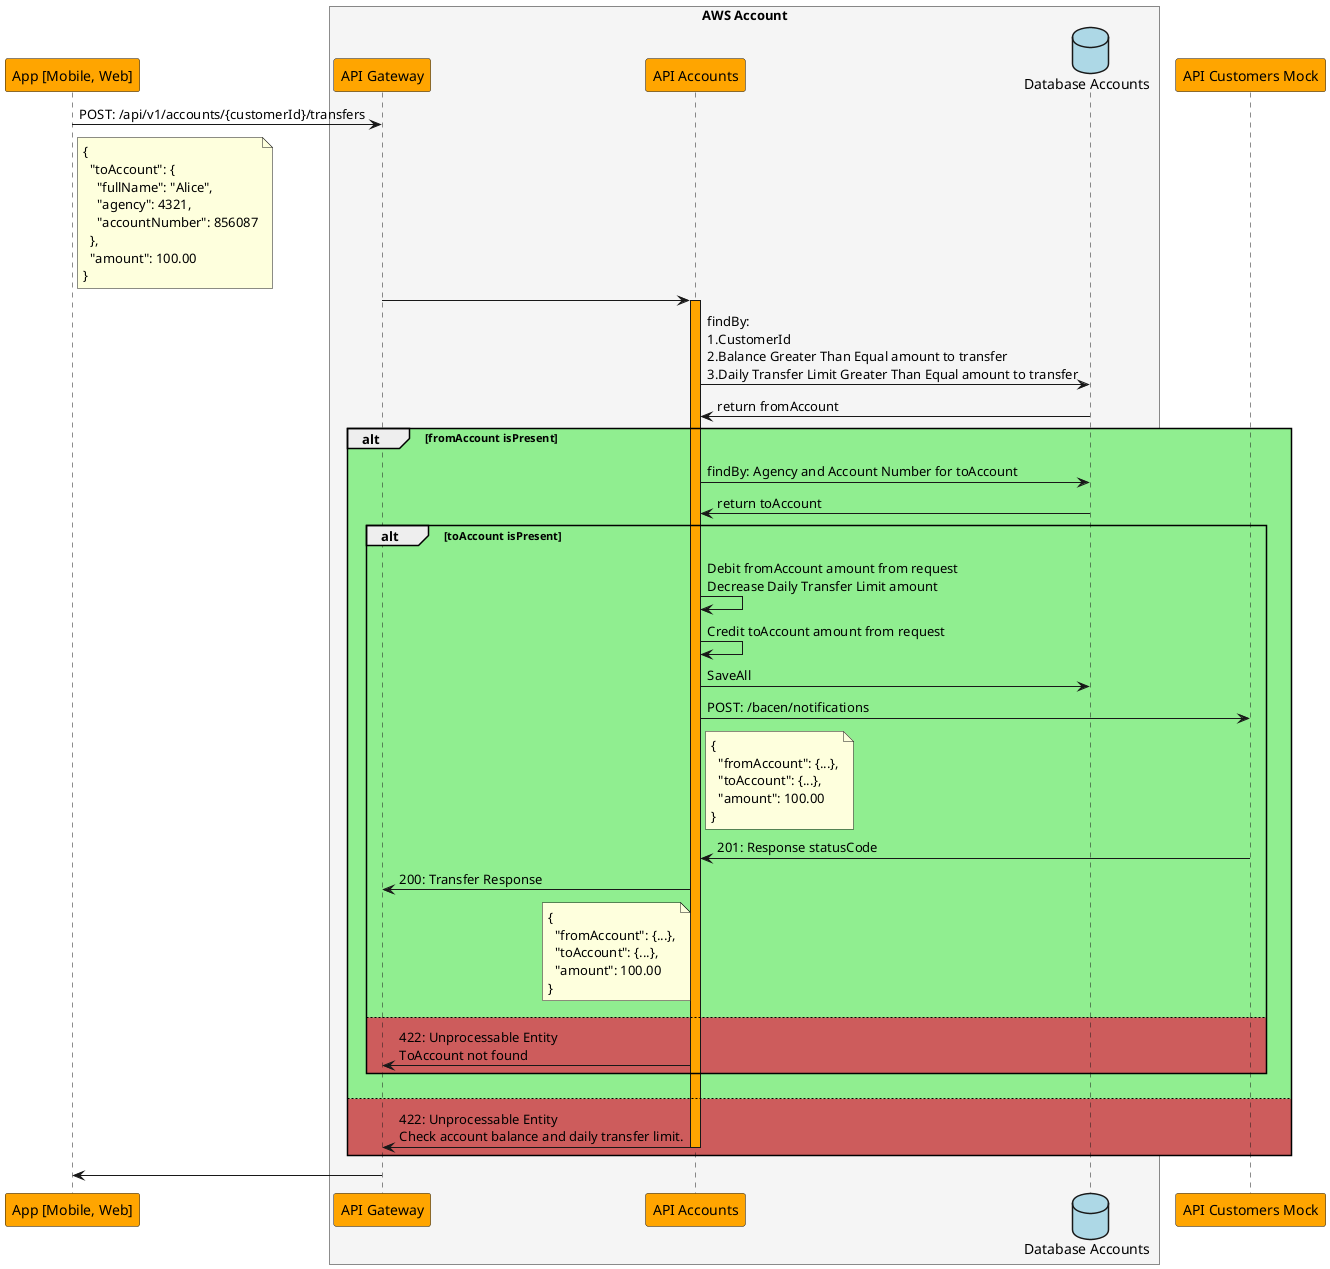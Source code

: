@startuml Sequence Diagram - POST Transfer
!pragma teoz true

participant client as "App [Mobile, Web]" #Orange
box "AWS Account" #WhiteSmoke
participant api_gw as "API Gateway" #Orange
participant api_accounts as "API Accounts" #Orange
database db_accounts as "Database Accounts" #LightBlue
end box
participant api_bacen_mock as "API Customers Mock" #Orange

client -> api_gw: POST: /api/v1/accounts/{customerId}/transfers
note right of client
{
  "toAccount": {
    "fullName": "Alice",
    "agency": 4321,
    "accountNumber": 856087
  },
  "amount": 100.00
}
end note
api_gw -> api_accounts

activate api_accounts #Orange
api_accounts -> db_accounts: findBy:\n1.CustomerId\n2.Balance Greater Than Equal amount to transfer\n3.Daily Transfer Limit Greater Than Equal amount to transfer
api_accounts <- db_accounts: return fromAccount

alt #LightGreen fromAccount isPresent
  api_accounts -> db_accounts: findBy: Agency and Account Number for toAccount
  api_accounts <- db_accounts: return toAccount
  alt #LightGreen toAccount isPresent
    api_accounts -> api_accounts: Debit fromAccount amount from request\nDecrease Daily Transfer Limit amount
    api_accounts -> api_accounts: Credit toAccount amount from request
    api_accounts -> db_accounts: SaveAll
    api_accounts -> api_bacen_mock: POST: /bacen/notifications
    note right of api_accounts
      {
        "fromAccount": {...},
        "toAccount": {...},
        "amount": 100.00
      }
    end note
    api_accounts <- api_bacen_mock: 201: Response statusCode
    api_accounts -> api_gw: 200: Transfer Response
    note left of api_accounts
      {
        "fromAccount": {...},
        "toAccount": {...},
        "amount": 100.00
      }
    end note
    
  else #IndianRed
    api_accounts -> api_gw: 422: Unprocessable Entity\nToAccount not found
  end
else #IndianRed
  api_gw <- api_accounts: 422: Unprocessable Entity\nCheck account balance and daily transfer limit.
  deactivate api_accounts
end
api_gw -> client

@enduml